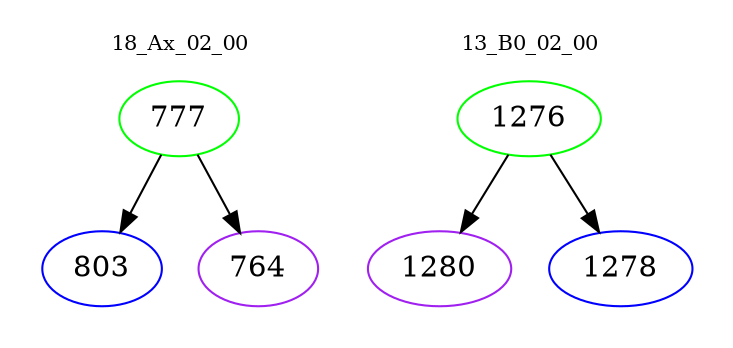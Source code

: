digraph{
subgraph cluster_0 {
color = white
label = "18_Ax_02_00";
fontsize=10;
T0_777 [label="777", color="green"]
T0_777 -> T0_803 [color="black"]
T0_803 [label="803", color="blue"]
T0_777 -> T0_764 [color="black"]
T0_764 [label="764", color="purple"]
}
subgraph cluster_1 {
color = white
label = "13_B0_02_00";
fontsize=10;
T1_1276 [label="1276", color="green"]
T1_1276 -> T1_1280 [color="black"]
T1_1280 [label="1280", color="purple"]
T1_1276 -> T1_1278 [color="black"]
T1_1278 [label="1278", color="blue"]
}
}
